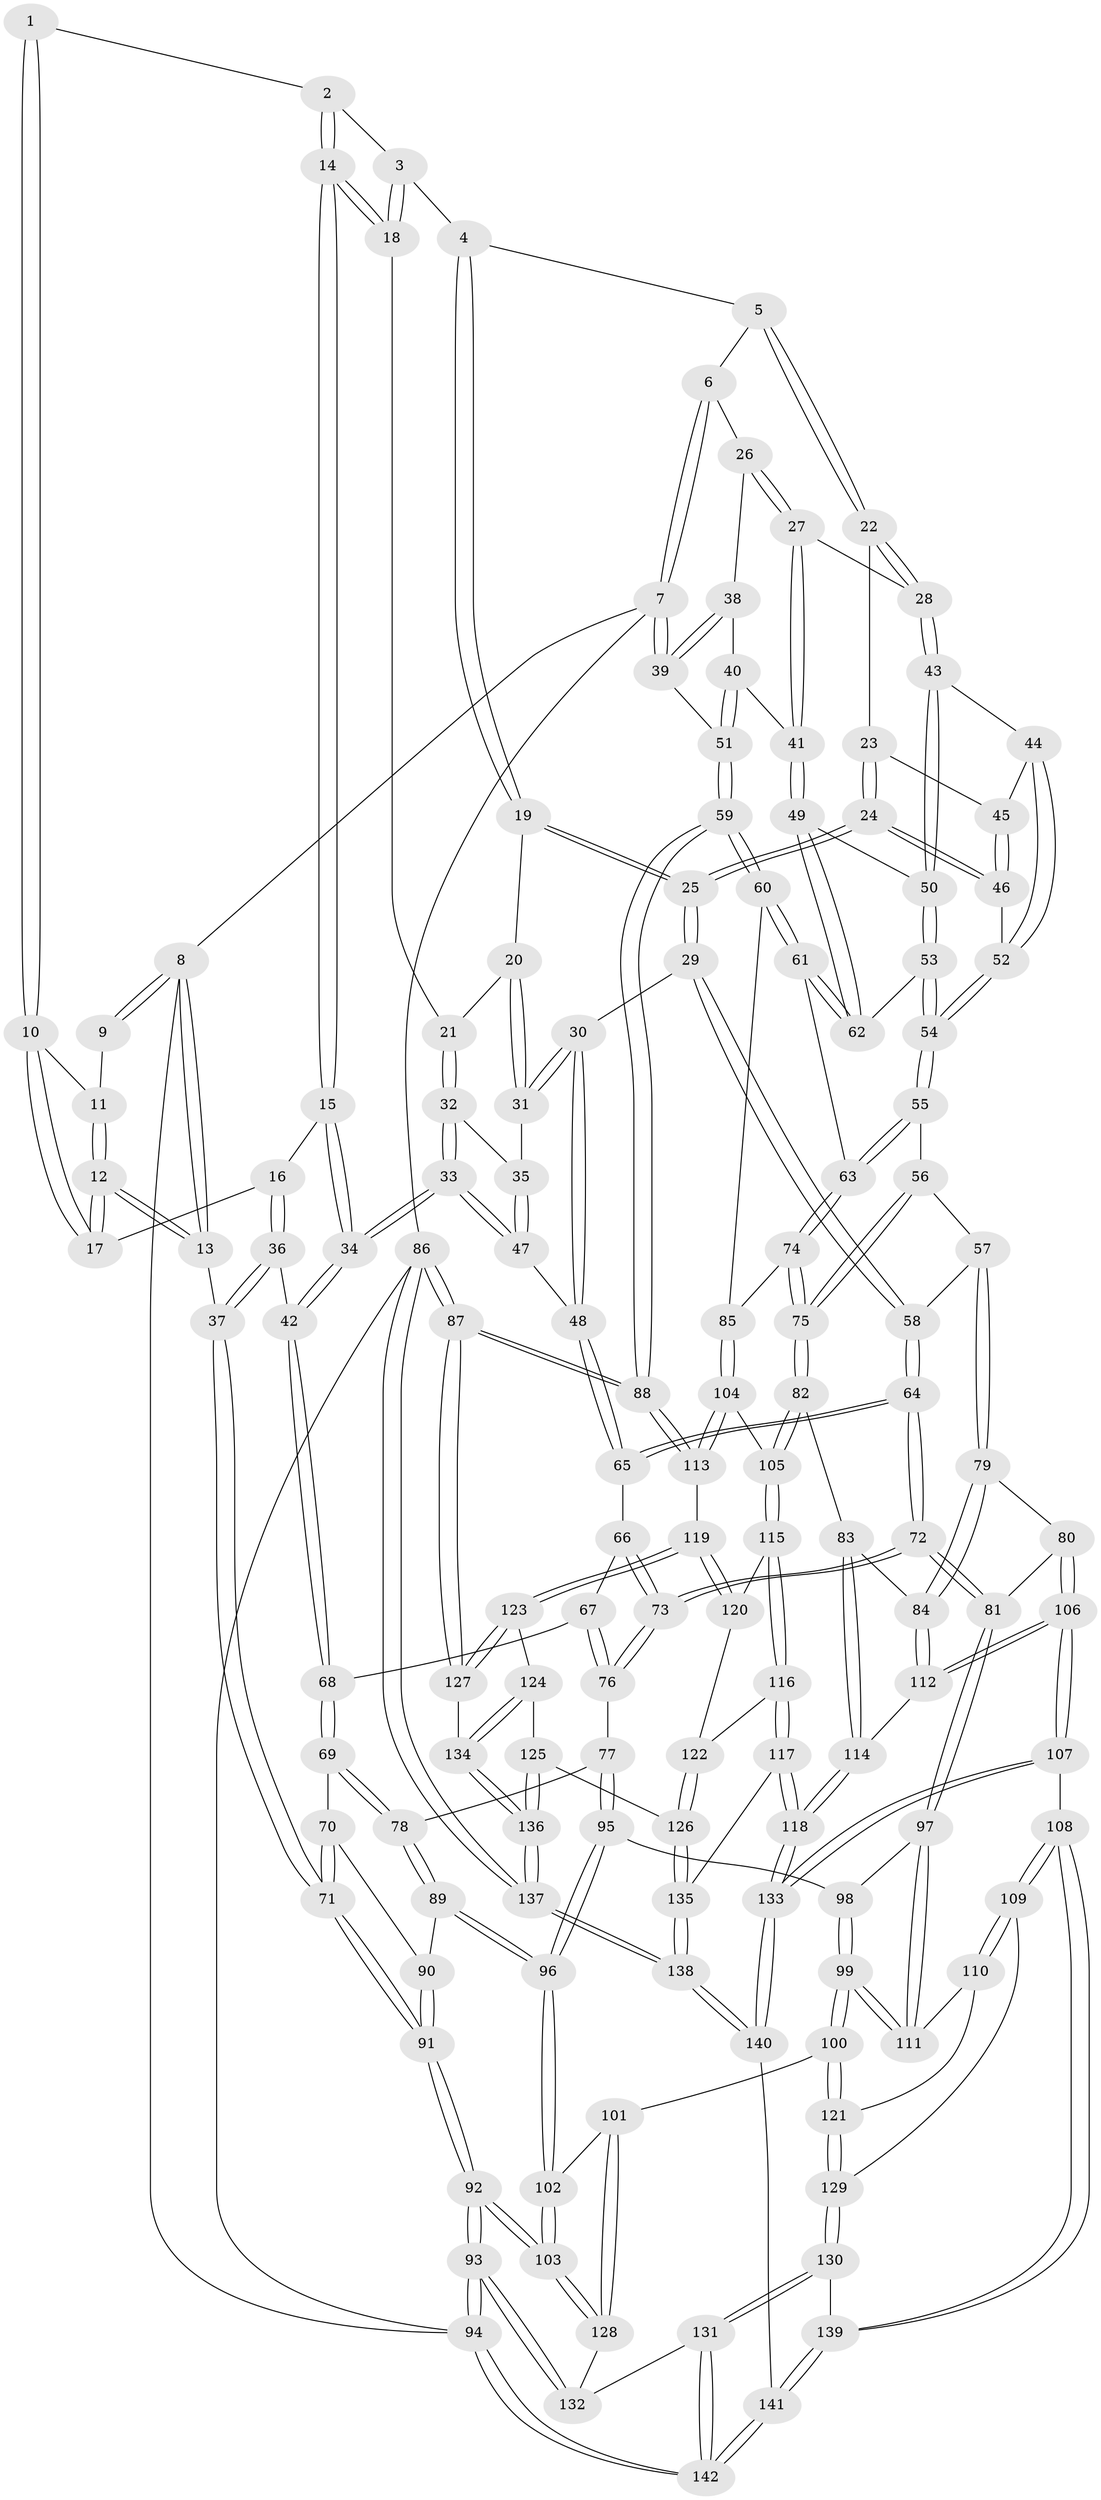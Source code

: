// Generated by graph-tools (version 1.1) at 2025/00/03/09/25 05:00:36]
// undirected, 142 vertices, 352 edges
graph export_dot {
graph [start="1"]
  node [color=gray90,style=filled];
  1 [pos="+0.13215467993205357+0"];
  2 [pos="+0.19268796543238217+0"];
  3 [pos="+0.5024976786773702+0"];
  4 [pos="+0.560292530873141+0"];
  5 [pos="+0.612950826305526+0"];
  6 [pos="+0.7224543489589202+0"];
  7 [pos="+1+0"];
  8 [pos="+0+0"];
  9 [pos="+0.00564787744169299+0"];
  10 [pos="+0.06096857062332191+0.046866970372946765"];
  11 [pos="+0.02765168710774357+0"];
  12 [pos="+0+0.10603133347692606"];
  13 [pos="+0+0.18490535713112297"];
  14 [pos="+0.19490755881031877+0.07451419607864318"];
  15 [pos="+0.18520344930865093+0.08213821217278185"];
  16 [pos="+0.11627692709410593+0.1013568235796839"];
  17 [pos="+0.06324534686773012+0.09129650838605989"];
  18 [pos="+0.237250164698216+0.08919767657154874"];
  19 [pos="+0.46932338106529964+0.004933338365432164"];
  20 [pos="+0.4103378899999328+0.056289147237369115"];
  21 [pos="+0.26070259025288495+0.100916810297588"];
  22 [pos="+0.6303989001225295+0.06212955251655567"];
  23 [pos="+0.6093247701879497+0.1606559133860274"];
  24 [pos="+0.5276152053270007+0.27285317061637676"];
  25 [pos="+0.49451930718416837+0.29776682020037487"];
  26 [pos="+0.8323281583352845+0.10440788974538184"];
  27 [pos="+0.8075088968130016+0.16054463593533821"];
  28 [pos="+0.7584890594338175+0.20217207855052266"];
  29 [pos="+0.4882027640621484+0.307227449861799"];
  30 [pos="+0.4665286723371691+0.30025844391002315"];
  31 [pos="+0.37626898239476547+0.1977755583645304"];
  32 [pos="+0.2825138224155042+0.1427876021416259"];
  33 [pos="+0.2125384200831967+0.3342036775367774"];
  34 [pos="+0.1923189013970604+0.3345724304124674"];
  35 [pos="+0.3390253239532433+0.18863522376273156"];
  36 [pos="+0.0750871889013555+0.3099549223472803"];
  37 [pos="+0+0.30454336121100317"];
  38 [pos="+0.8919441986825503+0.12400043196918703"];
  39 [pos="+1+0"];
  40 [pos="+0.9646772298112325+0.20342939876330518"];
  41 [pos="+0.9086531367229878+0.27205235600522865"];
  42 [pos="+0.1670543432471892+0.3434722228875539"];
  43 [pos="+0.7515449966441076+0.218639070546974"];
  44 [pos="+0.733577694051631+0.22876735197028397"];
  45 [pos="+0.6717839479301538+0.20320447047079032"];
  46 [pos="+0.6332317143675612+0.26567724347537386"];
  47 [pos="+0.21263330163185187+0.3342204486301208"];
  48 [pos="+0.22691953969515918+0.3393846118067324"];
  49 [pos="+0.9050583264676183+0.2842852510437237"];
  50 [pos="+0.7874571375889198+0.26106065785363636"];
  51 [pos="+1+0.11694040244707948"];
  52 [pos="+0.7038683338232872+0.27165895347530644"];
  53 [pos="+0.7839954038517063+0.341023370538718"];
  54 [pos="+0.7086672865935352+0.3856755906366776"];
  55 [pos="+0.6975472596158075+0.4057542133180153"];
  56 [pos="+0.638544764707174+0.423429542934478"];
  57 [pos="+0.5405697101026585+0.4026205729238969"];
  58 [pos="+0.513056999416231+0.3858654032907314"];
  59 [pos="+1+0.5147728167465697"];
  60 [pos="+1+0.5122180642286925"];
  61 [pos="+0.9225404548527822+0.37394404882990406"];
  62 [pos="+0.9117148552788608+0.3542381203427792"];
  63 [pos="+0.7908970033672956+0.47025807294856725"];
  64 [pos="+0.3842109195402449+0.5182618316230384"];
  65 [pos="+0.2775281849757394+0.41244450841299407"];
  66 [pos="+0.24525090171284414+0.4986118285206732"];
  67 [pos="+0.18851563109769554+0.49176067549720615"];
  68 [pos="+0.14661772789945757+0.45576144582050787"];
  69 [pos="+0.11747337569369729+0.49101141765625633"];
  70 [pos="+0.0141967698311179+0.5049024462758277"];
  71 [pos="+0+0.4959075170961181"];
  72 [pos="+0.36874077387170545+0.5739734146471197"];
  73 [pos="+0.32994424465422867+0.5685715967474912"];
  74 [pos="+0.8060754493897462+0.5365487677524243"];
  75 [pos="+0.6820321732879547+0.6199550116977203"];
  76 [pos="+0.22681104313156428+0.5775697584987743"];
  77 [pos="+0.22152702271370733+0.5815169432299374"];
  78 [pos="+0.12207893947872718+0.5351582999376041"];
  79 [pos="+0.5621740259904453+0.6270802263953328"];
  80 [pos="+0.4548670567825745+0.6336602935754515"];
  81 [pos="+0.3730635198950648+0.5876885692222211"];
  82 [pos="+0.6647764376381409+0.6583528677443792"];
  83 [pos="+0.6489833561402013+0.659959784191635"];
  84 [pos="+0.6219134512031892+0.6589639378937155"];
  85 [pos="+0.9066492613590251+0.5935321849240237"];
  86 [pos="+1+1"];
  87 [pos="+1+0.9639397810303465"];
  88 [pos="+1+0.6794329116066284"];
  89 [pos="+0.10723511684939667+0.6292670918573333"];
  90 [pos="+0.10472252062343108+0.6283954714622837"];
  91 [pos="+0+0.5686023438375251"];
  92 [pos="+0+0.8319422181670881"];
  93 [pos="+0+0.9187946295709016"];
  94 [pos="+0+1"];
  95 [pos="+0.18347613219259779+0.6308934371053391"];
  96 [pos="+0.1115489351517669+0.6357768938489311"];
  97 [pos="+0.3405114782384053+0.6495713222397732"];
  98 [pos="+0.2059934102095293+0.657515647326088"];
  99 [pos="+0.22175124235819496+0.7453827820520541"];
  100 [pos="+0.2053781812877657+0.7748386312043853"];
  101 [pos="+0.15558803545129077+0.7733916411198375"];
  102 [pos="+0.09758608755146425+0.7041762391890697"];
  103 [pos="+0+0.7962000261639854"];
  104 [pos="+0.8525733309716941+0.7030133247262268"];
  105 [pos="+0.7050037847384812+0.6993043331709873"];
  106 [pos="+0.46970036683875127+0.8112821391517595"];
  107 [pos="+0.4543294274742664+0.8314794290850827"];
  108 [pos="+0.4325411953985786+0.8432870190812186"];
  109 [pos="+0.4112584187819275+0.8253046294225712"];
  110 [pos="+0.35593224209345875+0.7531203465018508"];
  111 [pos="+0.33263201303930245+0.6807928456724914"];
  112 [pos="+0.5177290510749996+0.7896151240595837"];
  113 [pos="+0.8729674933282572+0.7473422316952782"];
  114 [pos="+0.6021889793089659+0.8154606467663634"];
  115 [pos="+0.7058267712599774+0.7154657114656044"];
  116 [pos="+0.6939154136765262+0.8104783772741776"];
  117 [pos="+0.685217574966842+0.8373933791175132"];
  118 [pos="+0.6530236487596879+0.8625301391981812"];
  119 [pos="+0.8751910730157464+0.7697197887810158"];
  120 [pos="+0.7889897347486257+0.8041789231089995"];
  121 [pos="+0.23060475768801394+0.8057979294427838"];
  122 [pos="+0.7830570910612751+0.8168294470325638"];
  123 [pos="+0.8793256708769992+0.7798404840885784"];
  124 [pos="+0.8567709639547976+0.8215019707804498"];
  125 [pos="+0.8076535898948793+0.865407714918358"];
  126 [pos="+0.7881779636868883+0.8672662338354059"];
  127 [pos="+0.9733219889558736+0.8516551443346337"];
  128 [pos="+0.13658019601304205+0.7971900671042146"];
  129 [pos="+0.2340210009799987+0.8136134123405222"];
  130 [pos="+0.24363155971608758+0.8976981146218134"];
  131 [pos="+0.2005334250045525+0.9728289820478895"];
  132 [pos="+0.10044068692931915+0.8852519891765465"];
  133 [pos="+0.6248982592811089+0.9325228955929089"];
  134 [pos="+0.8739211089512824+0.9086648196158382"];
  135 [pos="+0.7692128864021657+0.8804383719943066"];
  136 [pos="+0.8652108515277579+0.9196117928579493"];
  137 [pos="+0.8036822296809208+1"];
  138 [pos="+0.7586079065741607+1"];
  139 [pos="+0.41739241073208955+0.880165533729313"];
  140 [pos="+0.6619616010898957+1"];
  141 [pos="+0.4323464035176058+1"];
  142 [pos="+0.22120181667378364+1"];
  1 -- 2;
  1 -- 10;
  1 -- 10;
  2 -- 3;
  2 -- 14;
  2 -- 14;
  3 -- 4;
  3 -- 18;
  3 -- 18;
  4 -- 5;
  4 -- 19;
  4 -- 19;
  5 -- 6;
  5 -- 22;
  5 -- 22;
  6 -- 7;
  6 -- 7;
  6 -- 26;
  7 -- 8;
  7 -- 39;
  7 -- 39;
  7 -- 86;
  8 -- 9;
  8 -- 9;
  8 -- 13;
  8 -- 13;
  8 -- 94;
  9 -- 11;
  10 -- 11;
  10 -- 17;
  10 -- 17;
  11 -- 12;
  11 -- 12;
  12 -- 13;
  12 -- 13;
  12 -- 17;
  12 -- 17;
  13 -- 37;
  14 -- 15;
  14 -- 15;
  14 -- 18;
  14 -- 18;
  15 -- 16;
  15 -- 34;
  15 -- 34;
  16 -- 17;
  16 -- 36;
  16 -- 36;
  18 -- 21;
  19 -- 20;
  19 -- 25;
  19 -- 25;
  20 -- 21;
  20 -- 31;
  20 -- 31;
  21 -- 32;
  21 -- 32;
  22 -- 23;
  22 -- 28;
  22 -- 28;
  23 -- 24;
  23 -- 24;
  23 -- 45;
  24 -- 25;
  24 -- 25;
  24 -- 46;
  24 -- 46;
  25 -- 29;
  25 -- 29;
  26 -- 27;
  26 -- 27;
  26 -- 38;
  27 -- 28;
  27 -- 41;
  27 -- 41;
  28 -- 43;
  28 -- 43;
  29 -- 30;
  29 -- 58;
  29 -- 58;
  30 -- 31;
  30 -- 31;
  30 -- 48;
  30 -- 48;
  31 -- 35;
  32 -- 33;
  32 -- 33;
  32 -- 35;
  33 -- 34;
  33 -- 34;
  33 -- 47;
  33 -- 47;
  34 -- 42;
  34 -- 42;
  35 -- 47;
  35 -- 47;
  36 -- 37;
  36 -- 37;
  36 -- 42;
  37 -- 71;
  37 -- 71;
  38 -- 39;
  38 -- 39;
  38 -- 40;
  39 -- 51;
  40 -- 41;
  40 -- 51;
  40 -- 51;
  41 -- 49;
  41 -- 49;
  42 -- 68;
  42 -- 68;
  43 -- 44;
  43 -- 50;
  43 -- 50;
  44 -- 45;
  44 -- 52;
  44 -- 52;
  45 -- 46;
  45 -- 46;
  46 -- 52;
  47 -- 48;
  48 -- 65;
  48 -- 65;
  49 -- 50;
  49 -- 62;
  49 -- 62;
  50 -- 53;
  50 -- 53;
  51 -- 59;
  51 -- 59;
  52 -- 54;
  52 -- 54;
  53 -- 54;
  53 -- 54;
  53 -- 62;
  54 -- 55;
  54 -- 55;
  55 -- 56;
  55 -- 63;
  55 -- 63;
  56 -- 57;
  56 -- 75;
  56 -- 75;
  57 -- 58;
  57 -- 79;
  57 -- 79;
  58 -- 64;
  58 -- 64;
  59 -- 60;
  59 -- 60;
  59 -- 88;
  59 -- 88;
  60 -- 61;
  60 -- 61;
  60 -- 85;
  61 -- 62;
  61 -- 62;
  61 -- 63;
  63 -- 74;
  63 -- 74;
  64 -- 65;
  64 -- 65;
  64 -- 72;
  64 -- 72;
  65 -- 66;
  66 -- 67;
  66 -- 73;
  66 -- 73;
  67 -- 68;
  67 -- 76;
  67 -- 76;
  68 -- 69;
  68 -- 69;
  69 -- 70;
  69 -- 78;
  69 -- 78;
  70 -- 71;
  70 -- 71;
  70 -- 90;
  71 -- 91;
  71 -- 91;
  72 -- 73;
  72 -- 73;
  72 -- 81;
  72 -- 81;
  73 -- 76;
  73 -- 76;
  74 -- 75;
  74 -- 75;
  74 -- 85;
  75 -- 82;
  75 -- 82;
  76 -- 77;
  77 -- 78;
  77 -- 95;
  77 -- 95;
  78 -- 89;
  78 -- 89;
  79 -- 80;
  79 -- 84;
  79 -- 84;
  80 -- 81;
  80 -- 106;
  80 -- 106;
  81 -- 97;
  81 -- 97;
  82 -- 83;
  82 -- 105;
  82 -- 105;
  83 -- 84;
  83 -- 114;
  83 -- 114;
  84 -- 112;
  84 -- 112;
  85 -- 104;
  85 -- 104;
  86 -- 87;
  86 -- 87;
  86 -- 137;
  86 -- 137;
  86 -- 94;
  87 -- 88;
  87 -- 88;
  87 -- 127;
  87 -- 127;
  88 -- 113;
  88 -- 113;
  89 -- 90;
  89 -- 96;
  89 -- 96;
  90 -- 91;
  90 -- 91;
  91 -- 92;
  91 -- 92;
  92 -- 93;
  92 -- 93;
  92 -- 103;
  92 -- 103;
  93 -- 94;
  93 -- 94;
  93 -- 132;
  93 -- 132;
  94 -- 142;
  94 -- 142;
  95 -- 96;
  95 -- 96;
  95 -- 98;
  96 -- 102;
  96 -- 102;
  97 -- 98;
  97 -- 111;
  97 -- 111;
  98 -- 99;
  98 -- 99;
  99 -- 100;
  99 -- 100;
  99 -- 111;
  99 -- 111;
  100 -- 101;
  100 -- 121;
  100 -- 121;
  101 -- 102;
  101 -- 128;
  101 -- 128;
  102 -- 103;
  102 -- 103;
  103 -- 128;
  103 -- 128;
  104 -- 105;
  104 -- 113;
  104 -- 113;
  105 -- 115;
  105 -- 115;
  106 -- 107;
  106 -- 107;
  106 -- 112;
  106 -- 112;
  107 -- 108;
  107 -- 133;
  107 -- 133;
  108 -- 109;
  108 -- 109;
  108 -- 139;
  108 -- 139;
  109 -- 110;
  109 -- 110;
  109 -- 129;
  110 -- 111;
  110 -- 121;
  112 -- 114;
  113 -- 119;
  114 -- 118;
  114 -- 118;
  115 -- 116;
  115 -- 116;
  115 -- 120;
  116 -- 117;
  116 -- 117;
  116 -- 122;
  117 -- 118;
  117 -- 118;
  117 -- 135;
  118 -- 133;
  118 -- 133;
  119 -- 120;
  119 -- 120;
  119 -- 123;
  119 -- 123;
  120 -- 122;
  121 -- 129;
  121 -- 129;
  122 -- 126;
  122 -- 126;
  123 -- 124;
  123 -- 127;
  123 -- 127;
  124 -- 125;
  124 -- 134;
  124 -- 134;
  125 -- 126;
  125 -- 136;
  125 -- 136;
  126 -- 135;
  126 -- 135;
  127 -- 134;
  128 -- 132;
  129 -- 130;
  129 -- 130;
  130 -- 131;
  130 -- 131;
  130 -- 139;
  131 -- 132;
  131 -- 142;
  131 -- 142;
  133 -- 140;
  133 -- 140;
  134 -- 136;
  134 -- 136;
  135 -- 138;
  135 -- 138;
  136 -- 137;
  136 -- 137;
  137 -- 138;
  137 -- 138;
  138 -- 140;
  138 -- 140;
  139 -- 141;
  139 -- 141;
  140 -- 141;
  141 -- 142;
  141 -- 142;
}
